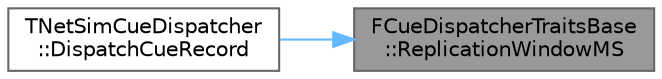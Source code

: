 digraph "FCueDispatcherTraitsBase::ReplicationWindowMS"
{
 // INTERACTIVE_SVG=YES
 // LATEX_PDF_SIZE
  bgcolor="transparent";
  edge [fontname=Helvetica,fontsize=10,labelfontname=Helvetica,labelfontsize=10];
  node [fontname=Helvetica,fontsize=10,shape=box,height=0.2,width=0.4];
  rankdir="RL";
  Node1 [id="Node000001",label="FCueDispatcherTraitsBase\l::ReplicationWindowMS",height=0.2,width=0.4,color="gray40", fillcolor="grey60", style="filled", fontcolor="black",tooltip=" "];
  Node1 -> Node2 [id="edge1_Node000001_Node000002",dir="back",color="steelblue1",style="solid",tooltip=" "];
  Node2 [id="Node000002",label="TNetSimCueDispatcher\l::DispatchCueRecord",height=0.2,width=0.4,color="grey40", fillcolor="white", style="filled",URL="$d1/dbb/structTNetSimCueDispatcher.html#aa33c1c5271b436191cdd91ed7c2e5f11",tooltip=" "];
}
